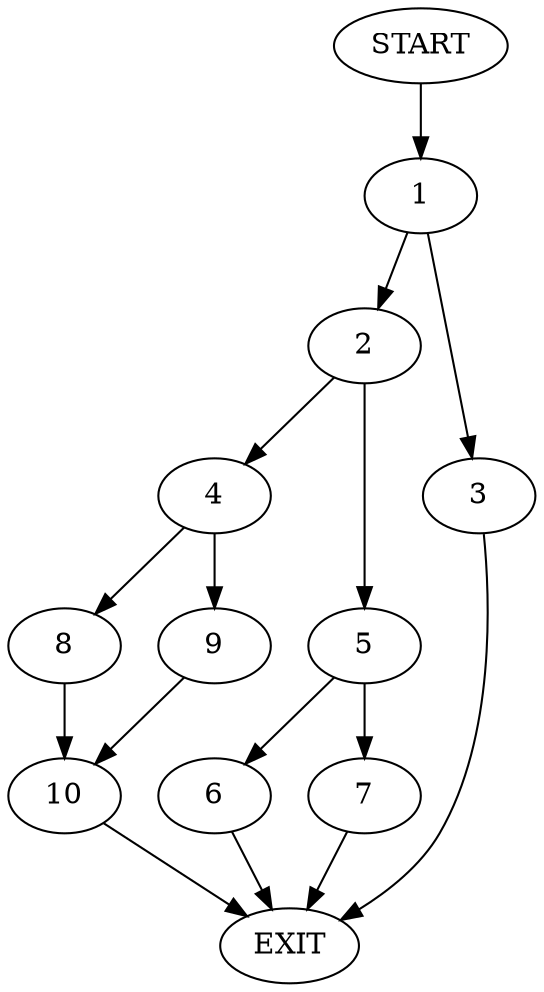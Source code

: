 digraph {
0 [label="START"]
11 [label="EXIT"]
0 -> 1
1 -> 2
1 -> 3
3 -> 11
2 -> 4
2 -> 5
5 -> 6
5 -> 7
4 -> 8
4 -> 9
9 -> 10
8 -> 10
10 -> 11
6 -> 11
7 -> 11
}
